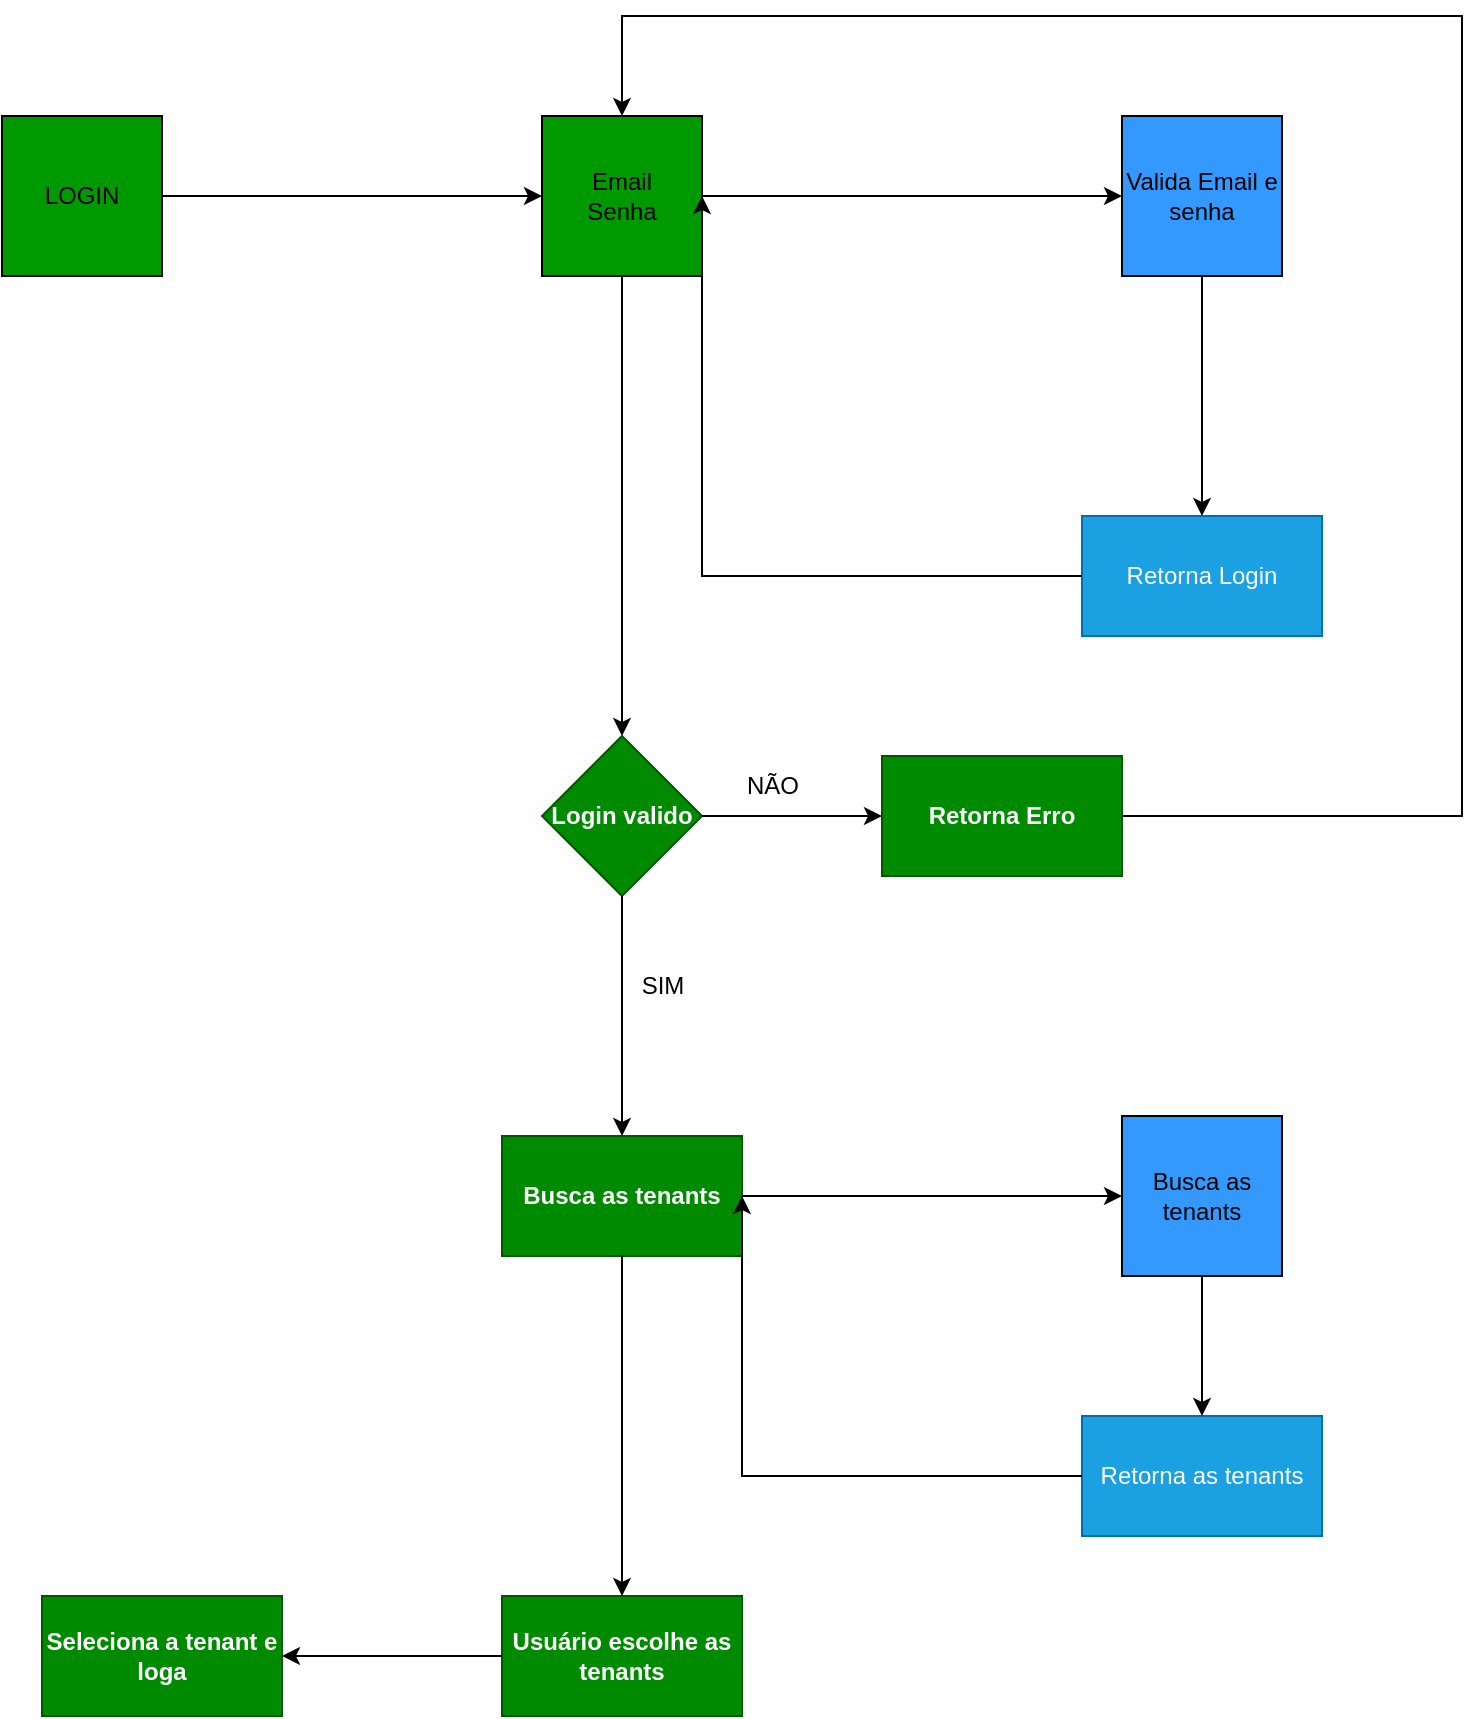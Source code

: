 <mxfile version="21.3.8" type="github">
  <diagram name="Página-1" id="q3GTmP_lWE2jBVTjsuMz">
    <mxGraphModel dx="3267" dy="899" grid="1" gridSize="10" guides="1" tooltips="1" connect="1" arrows="1" fold="1" page="1" pageScale="1" pageWidth="827" pageHeight="1169" math="0" shadow="0">
      <root>
        <mxCell id="0" />
        <mxCell id="1" parent="0" />
        <mxCell id="fVp7Y1m1nATj_h-e5ME8-1" value="Valida Email e senha" style="whiteSpace=wrap;html=1;aspect=fixed;fillColor=#3399FF;" vertex="1" parent="1">
          <mxGeometry x="250" y="180" width="80" height="80" as="geometry" />
        </mxCell>
        <mxCell id="fVp7Y1m1nATj_h-e5ME8-3" value="Email&lt;br&gt;Senha" style="whiteSpace=wrap;html=1;aspect=fixed;fillColor=#009900;" vertex="1" parent="1">
          <mxGeometry x="-40" y="180" width="80" height="80" as="geometry" />
        </mxCell>
        <mxCell id="fVp7Y1m1nATj_h-e5ME8-4" value="" style="endArrow=classic;html=1;rounded=0;entryX=0;entryY=0.5;entryDx=0;entryDy=0;exitX=1;exitY=0.5;exitDx=0;exitDy=0;" edge="1" parent="1" source="fVp7Y1m1nATj_h-e5ME8-3" target="fVp7Y1m1nATj_h-e5ME8-1">
          <mxGeometry width="50" height="50" relative="1" as="geometry">
            <mxPoint x="160" y="350" as="sourcePoint" />
            <mxPoint x="210" y="300" as="targetPoint" />
          </mxGeometry>
        </mxCell>
        <mxCell id="fVp7Y1m1nATj_h-e5ME8-8" value="Retorna Login" style="rounded=0;whiteSpace=wrap;html=1;fillColor=#1ba1e2;fontColor=#ffffff;strokeColor=#006EAF;" vertex="1" parent="1">
          <mxGeometry x="230" y="380" width="120" height="60" as="geometry" />
        </mxCell>
        <mxCell id="fVp7Y1m1nATj_h-e5ME8-9" value="" style="endArrow=classic;html=1;rounded=0;entryX=0.5;entryY=0;entryDx=0;entryDy=0;exitX=0.5;exitY=1;exitDx=0;exitDy=0;" edge="1" parent="1" target="fVp7Y1m1nATj_h-e5ME8-8" source="fVp7Y1m1nATj_h-e5ME8-1">
          <mxGeometry width="50" height="50" relative="1" as="geometry">
            <mxPoint x="440" y="230" as="sourcePoint" />
            <mxPoint x="490" y="10" as="targetPoint" />
          </mxGeometry>
        </mxCell>
        <mxCell id="fVp7Y1m1nATj_h-e5ME8-10" value="" style="endArrow=classic;html=1;rounded=0;entryX=1;entryY=0.5;entryDx=0;entryDy=0;exitX=0;exitY=0.5;exitDx=0;exitDy=0;" edge="1" parent="1" source="fVp7Y1m1nATj_h-e5ME8-8" target="fVp7Y1m1nATj_h-e5ME8-3">
          <mxGeometry width="50" height="50" relative="1" as="geometry">
            <mxPoint x="320" y="170" as="sourcePoint" />
            <mxPoint x="320" y="70" as="targetPoint" />
            <Array as="points">
              <mxPoint x="40" y="410" />
            </Array>
          </mxGeometry>
        </mxCell>
        <mxCell id="fVp7Y1m1nATj_h-e5ME8-12" value="Login valido" style="rhombus;whiteSpace=wrap;html=1;fontStyle=1;fillColor=#008a00;fontColor=#ffffff;strokeColor=#005700;" vertex="1" parent="1">
          <mxGeometry x="-40" y="490" width="80" height="80" as="geometry" />
        </mxCell>
        <mxCell id="fVp7Y1m1nATj_h-e5ME8-13" value="Busca as tenants" style="rounded=0;whiteSpace=wrap;html=1;fontStyle=1;fillColor=#008a00;fontColor=#ffffff;strokeColor=#005700;" vertex="1" parent="1">
          <mxGeometry x="-60" y="690" width="120" height="60" as="geometry" />
        </mxCell>
        <mxCell id="fVp7Y1m1nATj_h-e5ME8-14" value="Retorna Erro" style="rounded=0;whiteSpace=wrap;html=1;fontStyle=1;fillColor=#008a00;fontColor=#ffffff;strokeColor=#005700;" vertex="1" parent="1">
          <mxGeometry x="130" y="500" width="120" height="60" as="geometry" />
        </mxCell>
        <mxCell id="fVp7Y1m1nATj_h-e5ME8-15" value="" style="endArrow=classic;html=1;rounded=0;entryX=0;entryY=0.5;entryDx=0;entryDy=0;exitX=1;exitY=0.5;exitDx=0;exitDy=0;fontStyle=1" edge="1" parent="1" source="fVp7Y1m1nATj_h-e5ME8-12" target="fVp7Y1m1nATj_h-e5ME8-14">
          <mxGeometry width="50" height="50" relative="1" as="geometry">
            <mxPoint x="-150" y="470" as="sourcePoint" />
            <mxPoint x="-80" y="270" as="targetPoint" />
          </mxGeometry>
        </mxCell>
        <mxCell id="fVp7Y1m1nATj_h-e5ME8-16" value="" style="endArrow=classic;html=1;rounded=0;entryX=0.5;entryY=0;entryDx=0;entryDy=0;exitX=0.5;exitY=1;exitDx=0;exitDy=0;" edge="1" parent="1" source="fVp7Y1m1nATj_h-e5ME8-12" target="fVp7Y1m1nATj_h-e5ME8-13">
          <mxGeometry width="50" height="50" relative="1" as="geometry">
            <mxPoint x="-10" y="565" as="sourcePoint" />
            <mxPoint x="-10" y="665" as="targetPoint" />
          </mxGeometry>
        </mxCell>
        <mxCell id="fVp7Y1m1nATj_h-e5ME8-18" value="Busca as tenants" style="whiteSpace=wrap;html=1;aspect=fixed;fillColor=#3399FF;" vertex="1" parent="1">
          <mxGeometry x="250" y="680" width="80" height="80" as="geometry" />
        </mxCell>
        <mxCell id="fVp7Y1m1nATj_h-e5ME8-19" value="" style="endArrow=classic;html=1;rounded=0;entryX=0;entryY=0.5;entryDx=0;entryDy=0;exitX=1;exitY=0.5;exitDx=0;exitDy=0;" edge="1" parent="1" source="fVp7Y1m1nATj_h-e5ME8-13" target="fVp7Y1m1nATj_h-e5ME8-18">
          <mxGeometry width="50" height="50" relative="1" as="geometry">
            <mxPoint x="80" y="720" as="sourcePoint" />
            <mxPoint x="240" y="719.41" as="targetPoint" />
          </mxGeometry>
        </mxCell>
        <mxCell id="fVp7Y1m1nATj_h-e5ME8-20" value="Retorna as tenants" style="rounded=0;whiteSpace=wrap;html=1;fillColor=#1ba1e2;fontColor=#ffffff;strokeColor=#006EAF;" vertex="1" parent="1">
          <mxGeometry x="230" y="830" width="120" height="60" as="geometry" />
        </mxCell>
        <mxCell id="fVp7Y1m1nATj_h-e5ME8-21" value="" style="endArrow=classic;html=1;rounded=0;exitX=0;exitY=0.5;exitDx=0;exitDy=0;entryX=1;entryY=0.5;entryDx=0;entryDy=0;" edge="1" parent="1" source="fVp7Y1m1nATj_h-e5ME8-20" target="fVp7Y1m1nATj_h-e5ME8-13">
          <mxGeometry width="50" height="50" relative="1" as="geometry">
            <mxPoint x="350" y="650" as="sourcePoint" />
            <mxPoint x="70" y="740" as="targetPoint" />
            <Array as="points">
              <mxPoint x="60" y="860" />
            </Array>
          </mxGeometry>
        </mxCell>
        <mxCell id="fVp7Y1m1nATj_h-e5ME8-22" value="" style="endArrow=classic;html=1;rounded=0;entryX=0.5;entryY=0;entryDx=0;entryDy=0;exitX=0.5;exitY=1;exitDx=0;exitDy=0;" edge="1" parent="1" source="fVp7Y1m1nATj_h-e5ME8-18" target="fVp7Y1m1nATj_h-e5ME8-20">
          <mxGeometry width="50" height="50" relative="1" as="geometry">
            <mxPoint x="370" y="760" as="sourcePoint" />
            <mxPoint x="370" y="830" as="targetPoint" />
          </mxGeometry>
        </mxCell>
        <mxCell id="fVp7Y1m1nATj_h-e5ME8-23" value="" style="endArrow=classic;html=1;rounded=0;entryX=0.5;entryY=0;entryDx=0;entryDy=0;exitX=0.5;exitY=1;exitDx=0;exitDy=0;" edge="1" parent="1" source="fVp7Y1m1nATj_h-e5ME8-3" target="fVp7Y1m1nATj_h-e5ME8-12">
          <mxGeometry width="50" height="50" relative="1" as="geometry">
            <mxPoint x="-41.18" y="310" as="sourcePoint" />
            <mxPoint x="-41.18" y="430" as="targetPoint" />
          </mxGeometry>
        </mxCell>
        <mxCell id="fVp7Y1m1nATj_h-e5ME8-24" value="" style="endArrow=classic;html=1;rounded=0;exitX=1;exitY=0.5;exitDx=0;exitDy=0;entryX=0.5;entryY=0;entryDx=0;entryDy=0;" edge="1" parent="1" source="fVp7Y1m1nATj_h-e5ME8-14" target="fVp7Y1m1nATj_h-e5ME8-3">
          <mxGeometry width="50" height="50" relative="1" as="geometry">
            <mxPoint x="360" y="600" as="sourcePoint" />
            <mxPoint x="410" y="550" as="targetPoint" />
            <Array as="points">
              <mxPoint x="420" y="530" />
              <mxPoint x="420" y="130" />
              <mxPoint y="130" />
            </Array>
          </mxGeometry>
        </mxCell>
        <mxCell id="fVp7Y1m1nATj_h-e5ME8-25" value="Usuário escolhe as tenants" style="rounded=0;whiteSpace=wrap;html=1;fontStyle=1;fillColor=#008a00;fontColor=#ffffff;strokeColor=#005700;" vertex="1" parent="1">
          <mxGeometry x="-60" y="920" width="120" height="60" as="geometry" />
        </mxCell>
        <mxCell id="fVp7Y1m1nATj_h-e5ME8-26" value="" style="endArrow=classic;html=1;rounded=0;entryX=0.5;entryY=0;entryDx=0;entryDy=0;exitX=0.5;exitY=1;exitDx=0;exitDy=0;" edge="1" parent="1" source="fVp7Y1m1nATj_h-e5ME8-13" target="fVp7Y1m1nATj_h-e5ME8-25">
          <mxGeometry width="50" height="50" relative="1" as="geometry">
            <mxPoint x="-120" y="840" as="sourcePoint" />
            <mxPoint x="70" y="840" as="targetPoint" />
          </mxGeometry>
        </mxCell>
        <mxCell id="fVp7Y1m1nATj_h-e5ME8-27" value="LOGIN" style="whiteSpace=wrap;html=1;aspect=fixed;fillColor=#009900;" vertex="1" parent="1">
          <mxGeometry x="-310" y="180" width="80" height="80" as="geometry" />
        </mxCell>
        <mxCell id="fVp7Y1m1nATj_h-e5ME8-28" value="" style="endArrow=classic;html=1;rounded=0;entryX=0;entryY=0.5;entryDx=0;entryDy=0;exitX=1;exitY=0.5;exitDx=0;exitDy=0;" edge="1" parent="1" source="fVp7Y1m1nATj_h-e5ME8-27" target="fVp7Y1m1nATj_h-e5ME8-3">
          <mxGeometry width="50" height="50" relative="1" as="geometry">
            <mxPoint x="-200" y="250" as="sourcePoint" />
            <mxPoint x="10" y="250" as="targetPoint" />
          </mxGeometry>
        </mxCell>
        <mxCell id="fVp7Y1m1nATj_h-e5ME8-29" value="NÃO" style="text;html=1;align=center;verticalAlign=middle;resizable=0;points=[];autosize=1;strokeColor=none;fillColor=none;" vertex="1" parent="1">
          <mxGeometry x="50" y="500" width="50" height="30" as="geometry" />
        </mxCell>
        <mxCell id="fVp7Y1m1nATj_h-e5ME8-30" value="SIM" style="text;html=1;align=center;verticalAlign=middle;resizable=0;points=[];autosize=1;strokeColor=none;fillColor=none;" vertex="1" parent="1">
          <mxGeometry y="600" width="40" height="30" as="geometry" />
        </mxCell>
        <mxCell id="fVp7Y1m1nATj_h-e5ME8-31" value="Seleciona a tenant e loga" style="rounded=0;whiteSpace=wrap;html=1;fontStyle=1;fillColor=#008a00;fontColor=#ffffff;strokeColor=#005700;" vertex="1" parent="1">
          <mxGeometry x="-290" y="920" width="120" height="60" as="geometry" />
        </mxCell>
        <mxCell id="fVp7Y1m1nATj_h-e5ME8-32" value="" style="endArrow=classic;html=1;rounded=0;entryX=1;entryY=0.5;entryDx=0;entryDy=0;exitX=0;exitY=0.5;exitDx=0;exitDy=0;" edge="1" parent="1" source="fVp7Y1m1nATj_h-e5ME8-25" target="fVp7Y1m1nATj_h-e5ME8-31">
          <mxGeometry width="50" height="50" relative="1" as="geometry">
            <mxPoint x="-210" y="860" as="sourcePoint" />
            <mxPoint x="-160" y="810" as="targetPoint" />
          </mxGeometry>
        </mxCell>
      </root>
    </mxGraphModel>
  </diagram>
</mxfile>
